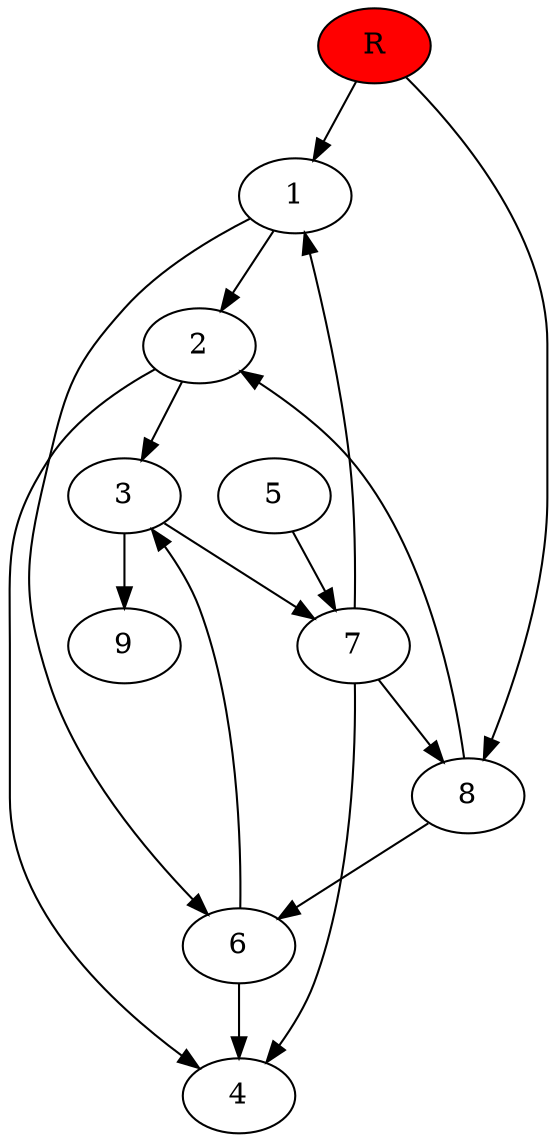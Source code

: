 digraph prb81343 {
	1
	2
	3
	4
	5
	6
	7
	8
	R [fillcolor="#ff0000" style=filled]
	1 -> 2
	1 -> 6
	2 -> 3
	2 -> 4
	3 -> 7
	3 -> 9
	5 -> 7
	6 -> 3
	6 -> 4
	7 -> 1
	7 -> 4
	7 -> 8
	8 -> 2
	8 -> 6
	R -> 1
	R -> 8
}

